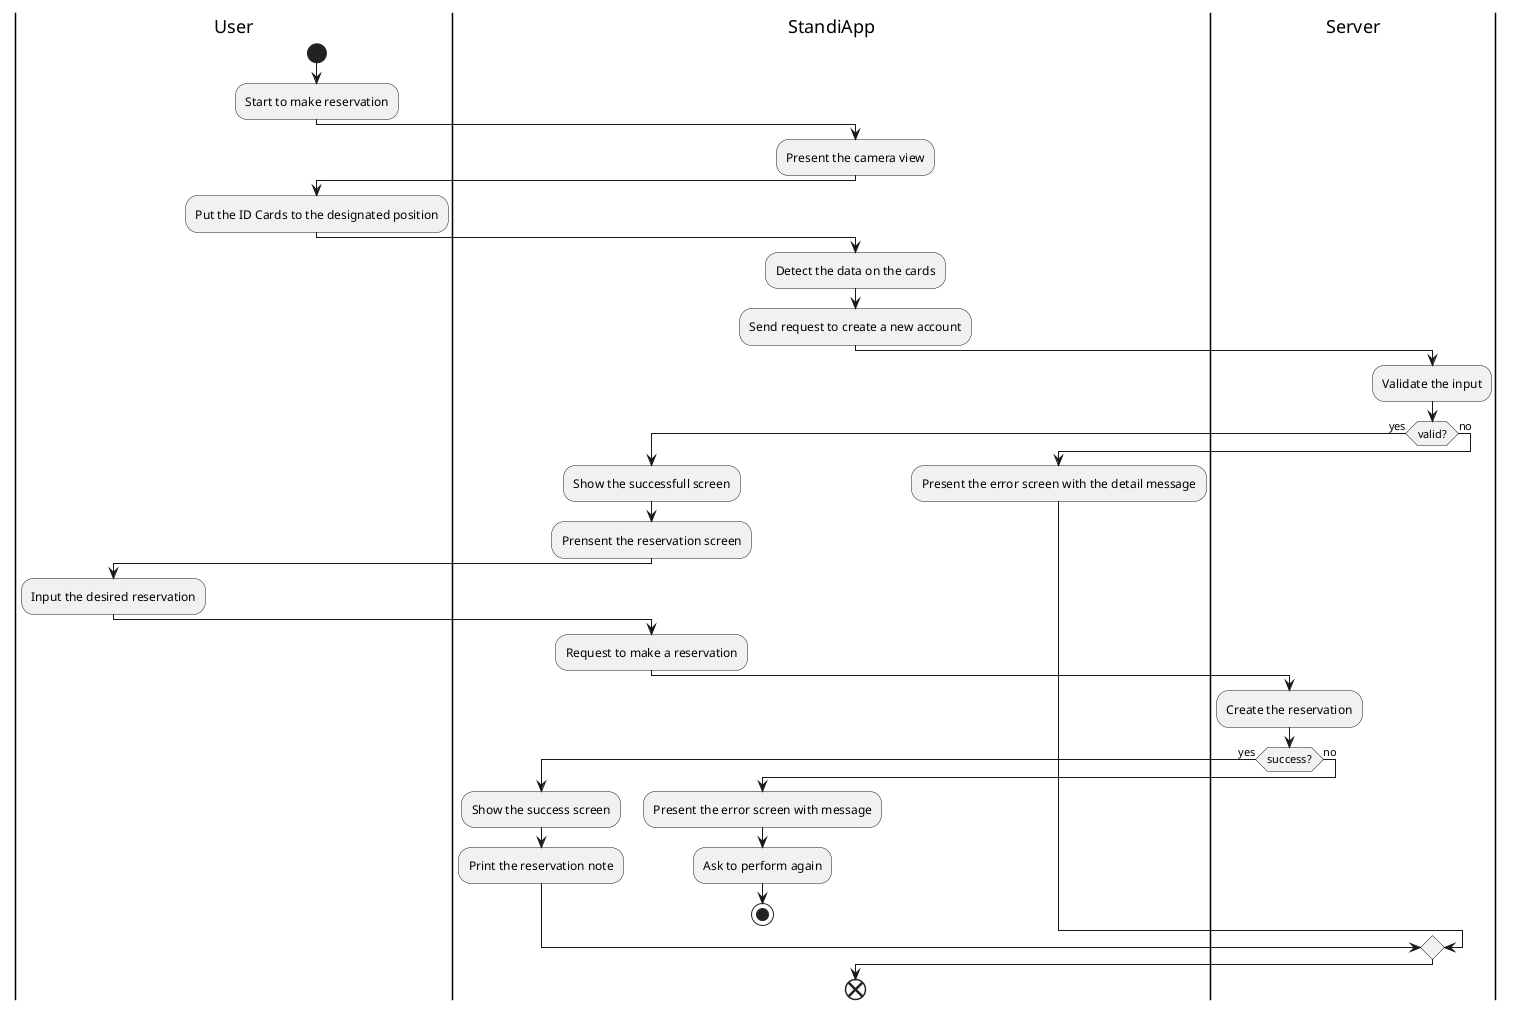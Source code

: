 @startuml Reservation at the Standi

|User|
start
:Start to make reservation;
|StandiApp|
:Present the camera view;
|User|
:Put the ID Cards to the designated position;
|StandiApp|
:Detect the data on the cards;
:Send request to create a new account;
|Server|
:Validate the input;
if (valid?) then (yes) 
    |StandiApp|
    :Show the successfull screen;
    :Prensent the reservation screen;
    |User|
    :Input the desired reservation;
    |StandiApp|
    :Request to make a reservation;
    |Server|
    :Create the reservation;
    if (success?) then (yes)
        |StandiApp|
        :Show the success screen;
        :Print the reservation note;
    else (no)
        :Present the error screen with message;
        :Ask to perform again;
        stop
    endif    
else (no) 
    :Present the error screen with the detail message;
endif
end

@enduml